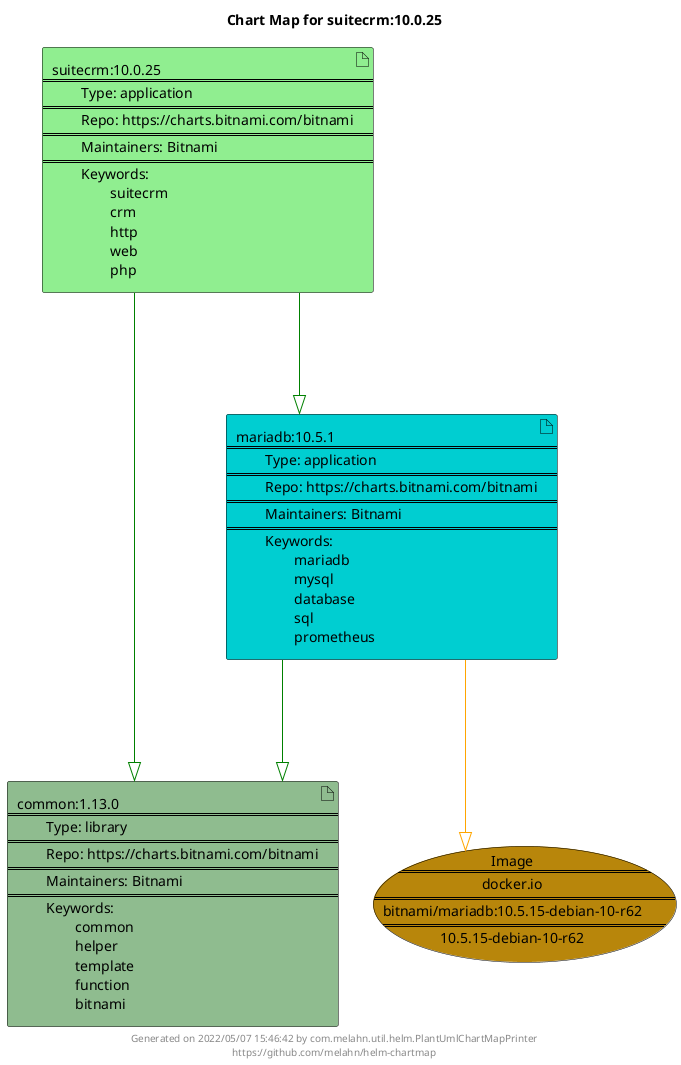 @startuml
skinparam linetype ortho
skinparam backgroundColor white
skinparam usecaseBorderColor black
skinparam usecaseArrowColor LightSlateGray
skinparam artifactBorderColor black
skinparam artifactArrowColor LightSlateGray

title Chart Map for suitecrm:10.0.25

'There are 3 referenced Helm Charts
artifact "common:1.13.0\n====\n\tType: library\n====\n\tRepo: https://charts.bitnami.com/bitnami\n====\n\tMaintainers: Bitnami\n====\n\tKeywords: \n\t\tcommon\n\t\thelper\n\t\ttemplate\n\t\tfunction\n\t\tbitnami" as common_1_13_0 #DarkSeaGreen
artifact "mariadb:10.5.1\n====\n\tType: application\n====\n\tRepo: https://charts.bitnami.com/bitnami\n====\n\tMaintainers: Bitnami\n====\n\tKeywords: \n\t\tmariadb\n\t\tmysql\n\t\tdatabase\n\t\tsql\n\t\tprometheus" as mariadb_10_5_1 #DarkTurquoise
artifact "suitecrm:10.0.25\n====\n\tType: application\n====\n\tRepo: https://charts.bitnami.com/bitnami\n====\n\tMaintainers: Bitnami\n====\n\tKeywords: \n\t\tsuitecrm\n\t\tcrm\n\t\thttp\n\t\tweb\n\t\tphp" as suitecrm_10_0_25 #LightGreen

'There is one referenced Docker Image
usecase "Image\n====\ndocker.io\n====\nbitnami/mariadb:10.5.15-debian-10-r62\n====\n10.5.15-debian-10-r62" as docker_io_bitnami_mariadb_10_5_15_debian_10_r62 #DarkGoldenRod

'Chart Dependencies
suitecrm_10_0_25--[#green]-|>common_1_13_0
suitecrm_10_0_25--[#green]-|>mariadb_10_5_1
mariadb_10_5_1--[#green]-|>common_1_13_0
mariadb_10_5_1--[#orange]-|>docker_io_bitnami_mariadb_10_5_15_debian_10_r62

center footer Generated on 2022/05/07 15:46:42 by com.melahn.util.helm.PlantUmlChartMapPrinter\nhttps://github.com/melahn/helm-chartmap
@enduml
